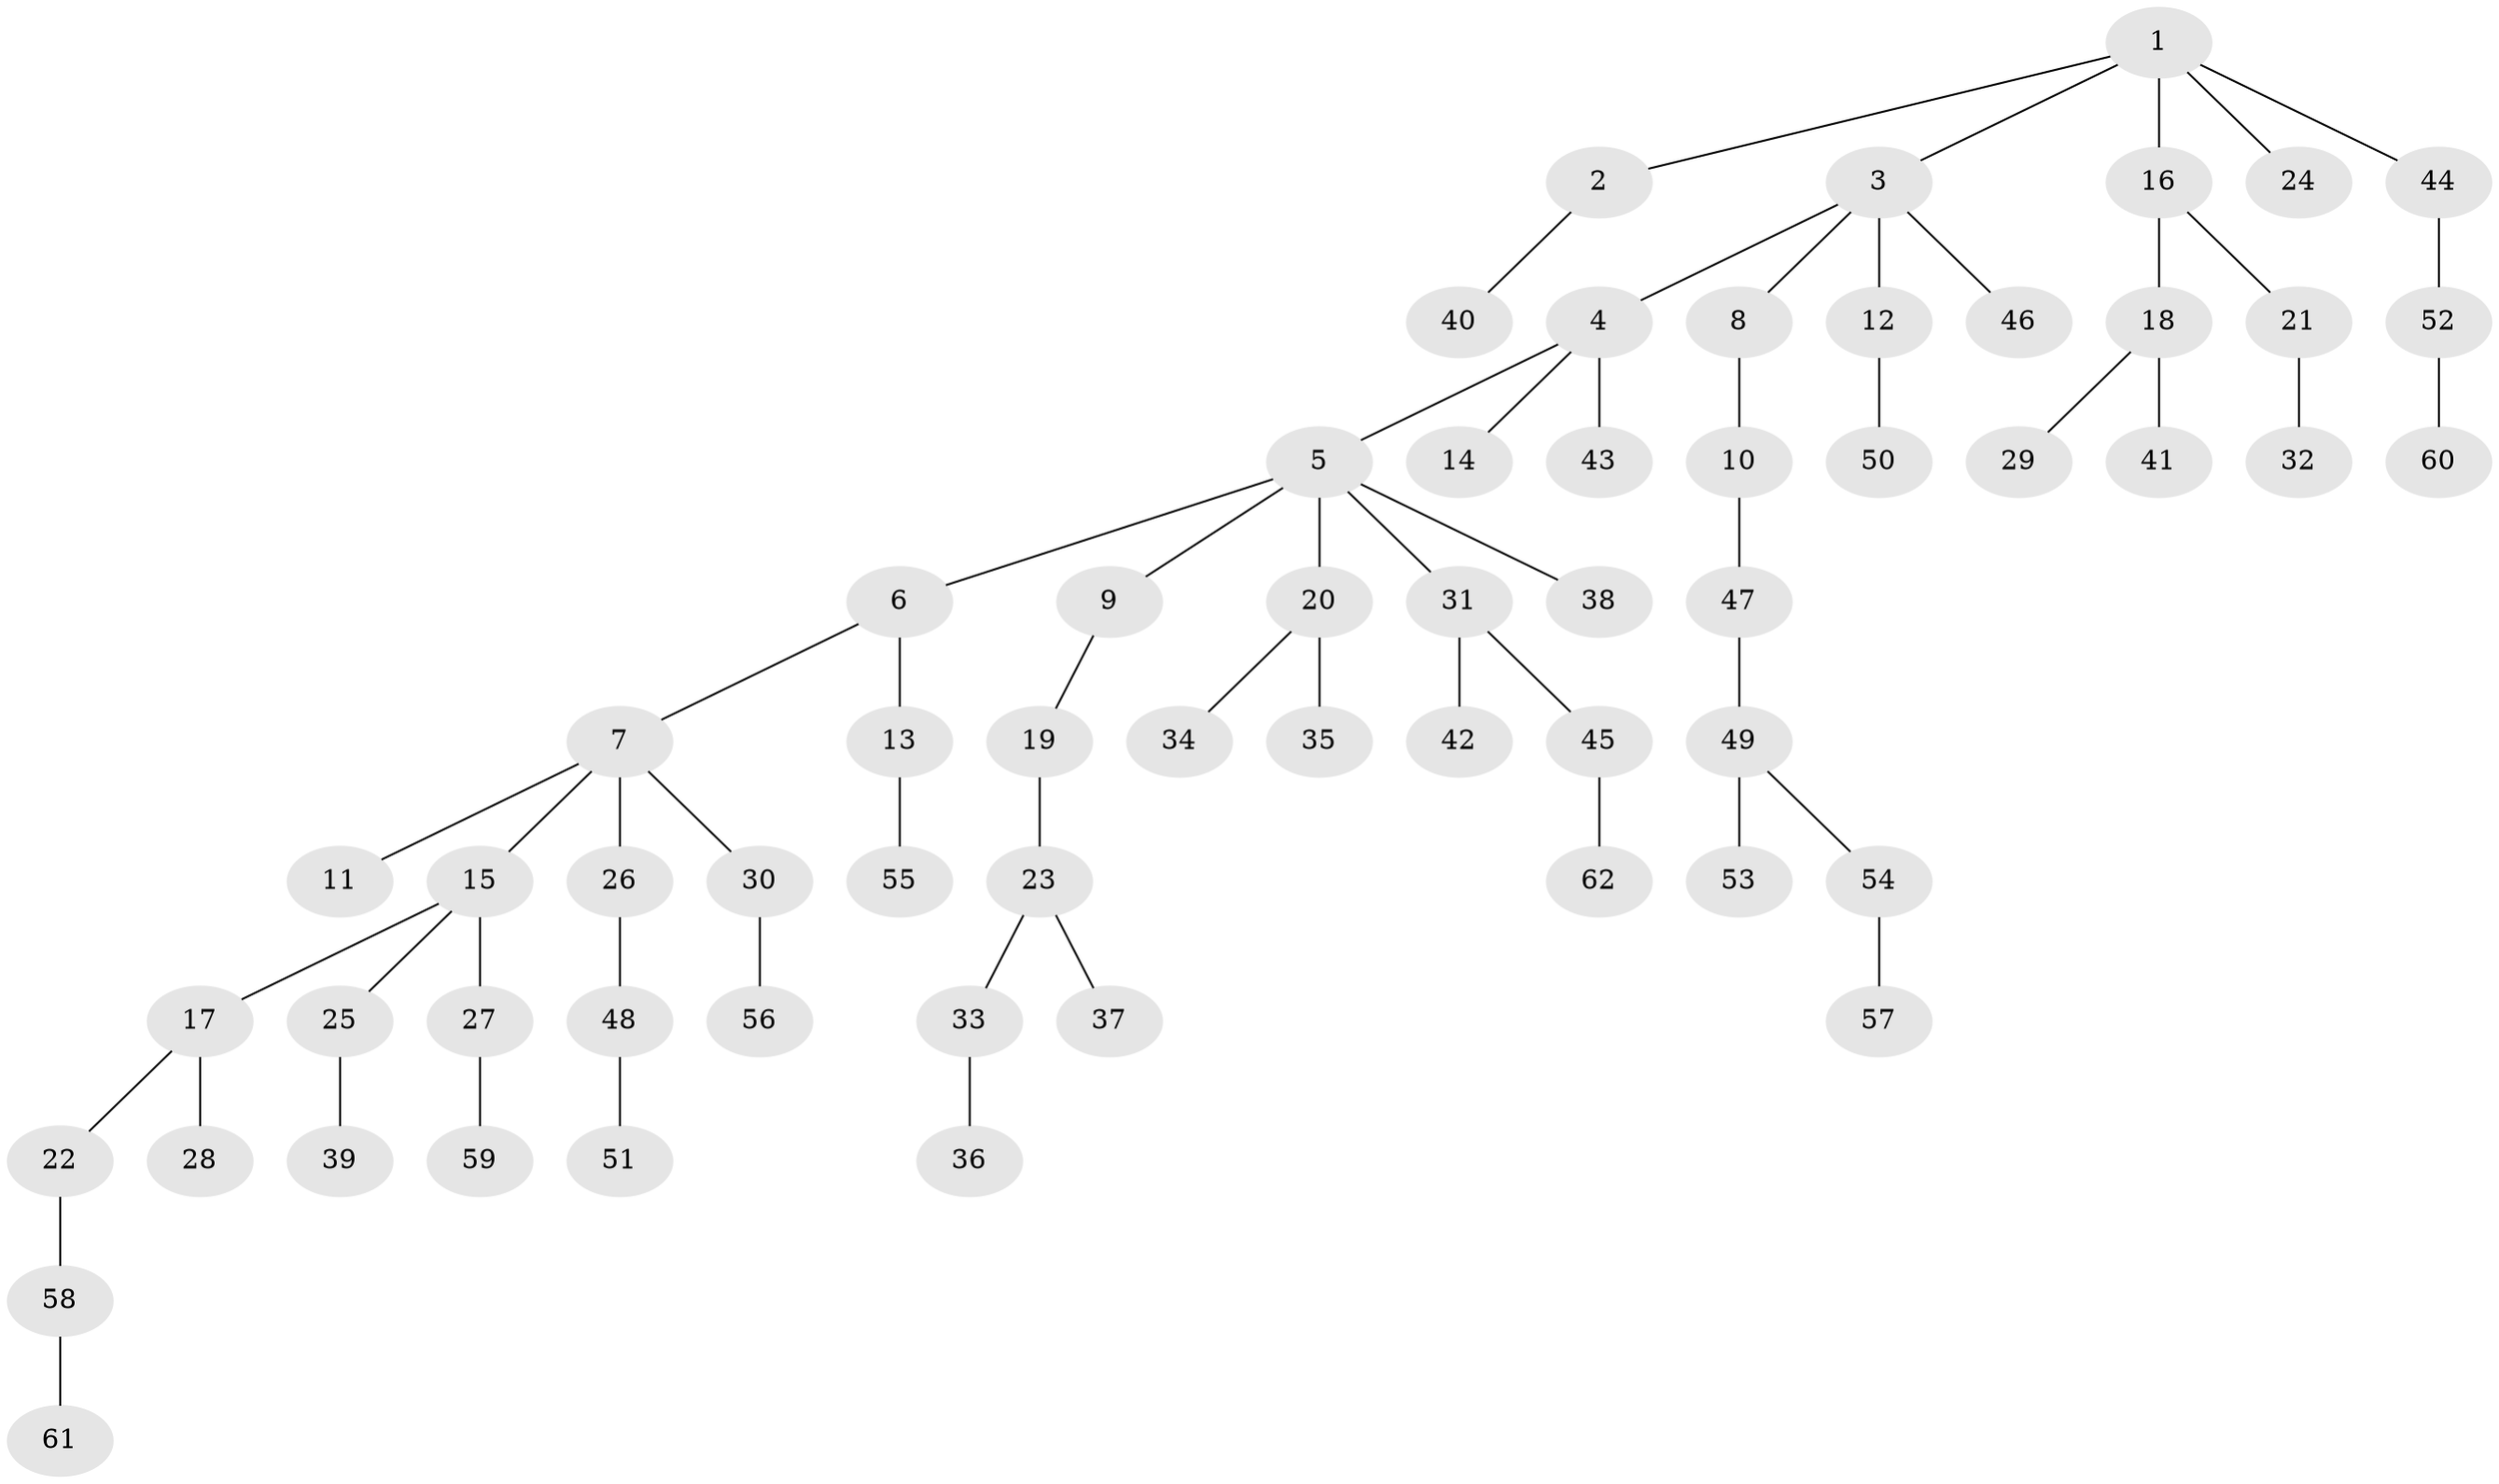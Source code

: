// Generated by graph-tools (version 1.1) at 2025/02/03/09/25 03:02:17]
// undirected, 62 vertices, 61 edges
graph export_dot {
graph [start="1"]
  node [color=gray90,style=filled];
  1;
  2;
  3;
  4;
  5;
  6;
  7;
  8;
  9;
  10;
  11;
  12;
  13;
  14;
  15;
  16;
  17;
  18;
  19;
  20;
  21;
  22;
  23;
  24;
  25;
  26;
  27;
  28;
  29;
  30;
  31;
  32;
  33;
  34;
  35;
  36;
  37;
  38;
  39;
  40;
  41;
  42;
  43;
  44;
  45;
  46;
  47;
  48;
  49;
  50;
  51;
  52;
  53;
  54;
  55;
  56;
  57;
  58;
  59;
  60;
  61;
  62;
  1 -- 2;
  1 -- 3;
  1 -- 16;
  1 -- 24;
  1 -- 44;
  2 -- 40;
  3 -- 4;
  3 -- 8;
  3 -- 12;
  3 -- 46;
  4 -- 5;
  4 -- 14;
  4 -- 43;
  5 -- 6;
  5 -- 9;
  5 -- 20;
  5 -- 31;
  5 -- 38;
  6 -- 7;
  6 -- 13;
  7 -- 11;
  7 -- 15;
  7 -- 26;
  7 -- 30;
  8 -- 10;
  9 -- 19;
  10 -- 47;
  12 -- 50;
  13 -- 55;
  15 -- 17;
  15 -- 25;
  15 -- 27;
  16 -- 18;
  16 -- 21;
  17 -- 22;
  17 -- 28;
  18 -- 29;
  18 -- 41;
  19 -- 23;
  20 -- 34;
  20 -- 35;
  21 -- 32;
  22 -- 58;
  23 -- 33;
  23 -- 37;
  25 -- 39;
  26 -- 48;
  27 -- 59;
  30 -- 56;
  31 -- 42;
  31 -- 45;
  33 -- 36;
  44 -- 52;
  45 -- 62;
  47 -- 49;
  48 -- 51;
  49 -- 53;
  49 -- 54;
  52 -- 60;
  54 -- 57;
  58 -- 61;
}
